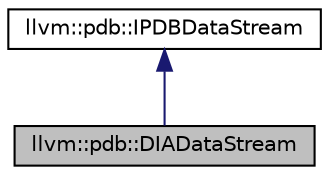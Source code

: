 digraph "llvm::pdb::DIADataStream"
{
 // LATEX_PDF_SIZE
  bgcolor="transparent";
  edge [fontname="Helvetica",fontsize="10",labelfontname="Helvetica",labelfontsize="10"];
  node [fontname="Helvetica",fontsize="10",shape=record];
  Node1 [label="llvm::pdb::DIADataStream",height=0.2,width=0.4,color="black", fillcolor="grey75", style="filled", fontcolor="black",tooltip=" "];
  Node2 -> Node1 [dir="back",color="midnightblue",fontsize="10",style="solid",fontname="Helvetica"];
  Node2 [label="llvm::pdb::IPDBDataStream",height=0.2,width=0.4,color="black",URL="$classllvm_1_1pdb_1_1IPDBDataStream.html",tooltip="IPDBDataStream defines an interface used to represent a stream consisting of a name and a series of r..."];
}
